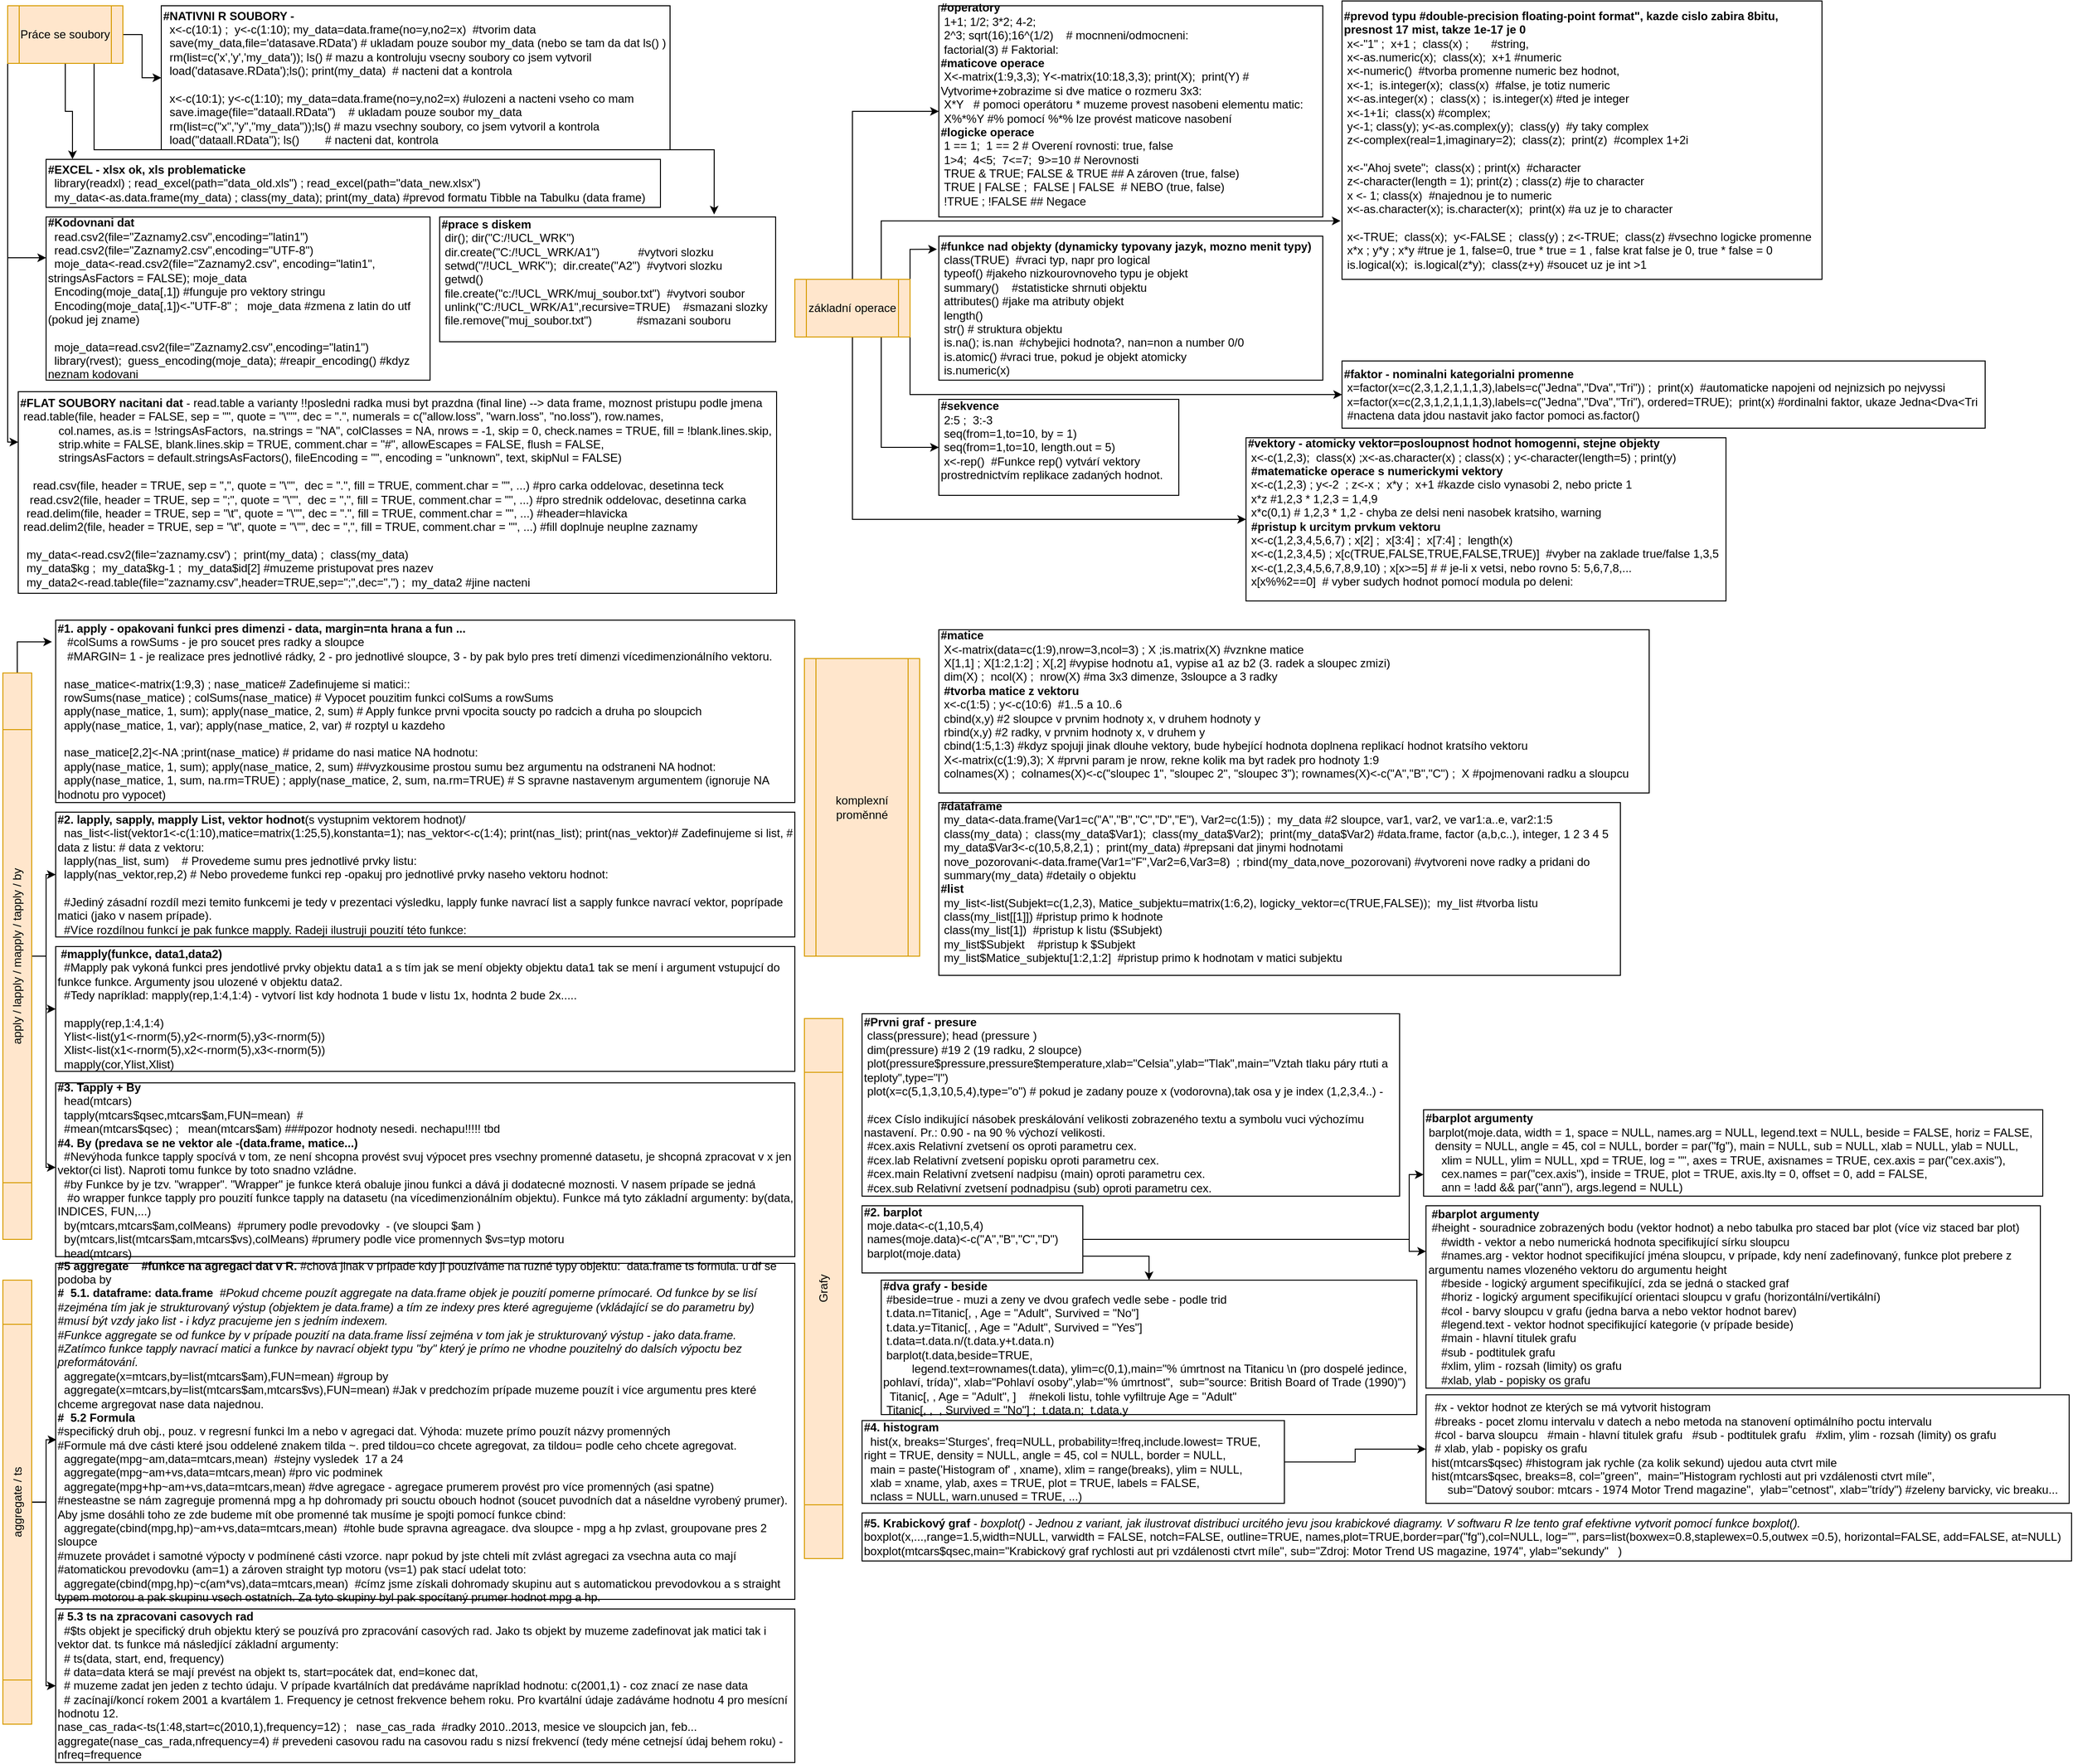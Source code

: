 <mxfile version="12.4.7" type="github">
  <diagram id="MKw7X9UcAvg8FJCNinnX" name="Page-1">
    <mxGraphModel dx="1851" dy="566" grid="1" gridSize="10" guides="1" tooltips="1" connect="1" arrows="1" fold="1" page="1" pageScale="1" pageWidth="827" pageHeight="1169" math="0" shadow="0">
      <root>
        <mxCell id="0"/>
        <mxCell id="1" parent="0"/>
        <mxCell id="dGhhYwrYM2k6FMBEav-u-1" value="&lt;div&gt;&lt;b&gt;#prace s diskem&lt;/b&gt;&lt;/div&gt;&lt;div&gt;&amp;nbsp;dir(); dir(&quot;C:/!UCL_WRK&quot;)&lt;/div&gt;&lt;div&gt;&amp;nbsp;dir.create(&quot;C:/!UCL_WRK/A1&quot;)&amp;nbsp; &amp;nbsp; &amp;nbsp; &amp;nbsp; &amp;nbsp; &amp;nbsp; #vytvori slozku&lt;/div&gt;&lt;div&gt;&amp;nbsp;setwd(&quot;/!UCL_WRK&quot;);&amp;nbsp; dir.create(&quot;A2&quot;)&amp;nbsp; #vytvori slozku&lt;/div&gt;&lt;div&gt;&amp;nbsp;getwd()&lt;/div&gt;&lt;div&gt;&amp;nbsp;file.create(&quot;c:/!UCL_WRK/muj_soubor.txt&quot;)&amp;nbsp; #vytvori soubor&lt;/div&gt;&lt;div&gt;&amp;nbsp;unlink(&quot;C:/!UCL_WRK/A1&quot;,recursive=TRUE)&amp;nbsp; &amp;nbsp; #smazani slozky&lt;/div&gt;&lt;div&gt;&amp;nbsp;file.remove(&quot;muj_soubor.txt&quot;)&amp;nbsp; &amp;nbsp; &amp;nbsp; &amp;nbsp; &amp;nbsp; &amp;nbsp; &amp;nbsp; #smazani souboru&lt;/div&gt;&lt;div&gt;&lt;br&gt;&lt;/div&gt;" style="rounded=0;whiteSpace=wrap;html=1;align=left;" vertex="1" parent="1">
          <mxGeometry x="-370" y="230" width="350" height="130" as="geometry"/>
        </mxCell>
        <mxCell id="dGhhYwrYM2k6FMBEav-u-3" value="&lt;div&gt;&lt;div&gt;&lt;b&gt;#operatory&lt;/b&gt;&lt;/div&gt;&lt;div&gt;&amp;nbsp;1+1; 1/2; 3*2; 4-2;&amp;nbsp;&lt;/div&gt;&lt;div&gt;&amp;nbsp;2^3; sqrt(16);16^(1/2)&amp;nbsp; &amp;nbsp; # mocnneni/odmocneni:&lt;/div&gt;&lt;div&gt;&amp;nbsp;factorial(3) # Faktorial:&lt;/div&gt;&lt;div&gt;&lt;b&gt;#maticove operace&lt;/b&gt;&lt;br&gt;&lt;/div&gt;&lt;div&gt;&amp;nbsp;X&amp;lt;-matrix(1:9,3,3); Y&amp;lt;-matrix(10:18,3,3); print(X);&amp;nbsp; print(Y) # Vytvorime+zobrazime si dve matice o rozmeru 3x3:&lt;/div&gt;&lt;div&gt;&amp;nbsp;X*Y&amp;nbsp; &amp;nbsp;# pomoci operátoru * muzeme provest nasobeni elementu matic:&lt;/div&gt;&lt;div&gt;&amp;nbsp;X%*%Y #% pomocí %*% lze provést maticove nasobení&lt;/div&gt;&lt;div&gt;&lt;b&gt;#logicke operace&lt;/b&gt;&lt;br&gt;&lt;/div&gt;&lt;div&gt;&amp;nbsp;1 == 1;&amp;nbsp; 1 == 2 # Overení rovnosti: true, false&lt;/div&gt;&lt;div&gt;&amp;nbsp;1&amp;gt;4;&amp;nbsp; 4&amp;lt;5;&amp;nbsp; 7&amp;lt;=7;&amp;nbsp; 9&amp;gt;=10 # Nerovnosti&lt;/div&gt;&lt;div&gt;&amp;nbsp;TRUE &amp;amp; TRUE; FALSE &amp;amp; TRUE ## A zároven (true, false)&lt;/div&gt;&lt;div&gt;&amp;nbsp;TRUE | FALSE ;&amp;nbsp; FALSE | FALSE&amp;nbsp; # NEBO (true, false)&lt;/div&gt;&lt;div&gt;&amp;nbsp;!TRUE ; !FALSE ## Negace&lt;/div&gt;&lt;/div&gt;&lt;div&gt;&lt;br&gt;&lt;/div&gt;" style="rounded=0;whiteSpace=wrap;html=1;align=left;" vertex="1" parent="1">
          <mxGeometry x="150" y="10" width="400" height="220" as="geometry"/>
        </mxCell>
        <mxCell id="dGhhYwrYM2k6FMBEav-u-4" value="&lt;div&gt;&lt;b&gt;#funkce nad objekty (dynamicky typovany jazyk, mozno menit typy)&lt;/b&gt;&lt;/div&gt;&lt;div&gt;&amp;nbsp;class(TRUE)&amp;nbsp; #vraci typ, napr pro logical&amp;nbsp;&lt;/div&gt;&lt;div&gt;&amp;nbsp;typeof() #jakeho nizkourovnoveho typu je objekt&lt;/div&gt;&lt;div&gt;&amp;nbsp;summary()&amp;nbsp; &amp;nbsp; #statisticke shrnuti objektu&lt;/div&gt;&lt;div&gt;&amp;nbsp;attributes() #jake ma atributy objekt&lt;/div&gt;&lt;div&gt;&amp;nbsp;length()&lt;/div&gt;&lt;div&gt;&amp;nbsp;str() # struktura objektu&lt;/div&gt;&lt;div&gt;&amp;nbsp;is.na(); is.nan&amp;nbsp; #chybejici hodnota?, nan=non a number 0/0&lt;/div&gt;&lt;div&gt;&amp;nbsp;is.atomic() #vraci true, pokud je objekt atomicky&lt;/div&gt;&lt;div&gt;&amp;nbsp;is.numeric(x)&lt;/div&gt;" style="rounded=0;whiteSpace=wrap;html=1;align=left;" vertex="1" parent="1">
          <mxGeometry x="150" y="250" width="400" height="150" as="geometry"/>
        </mxCell>
        <mxCell id="dGhhYwrYM2k6FMBEav-u-5" value="&lt;div&gt;&lt;b&gt;#prevod typu #double-precision floating-point format&quot;, kazde cislo zabira 8bitu, presnost 17 mist, takze 1e-17 je 0&lt;/b&gt;&lt;/div&gt;&lt;div&gt;&amp;nbsp;x&amp;lt;-&quot;1&quot; ;&amp;nbsp; x+1 ;&amp;nbsp; class(x) ;&amp;nbsp; &amp;nbsp; &amp;nbsp; &amp;nbsp;#string,&lt;/div&gt;&lt;div&gt;&amp;nbsp;x&amp;lt;-as.numeric(x);&amp;nbsp; class(x);&amp;nbsp; x+1 #numeric&lt;/div&gt;&lt;div&gt;&amp;nbsp;x&amp;lt;-numeric()&amp;nbsp; #tvorba promenne numeric bez hodnot,&amp;nbsp;&lt;/div&gt;&lt;div&gt;&amp;nbsp;x&amp;lt;-1;&amp;nbsp; is.integer(x);&amp;nbsp; class(x)&amp;nbsp; #false, je totiz numeric&lt;/div&gt;&lt;div&gt;&amp;nbsp;x&amp;lt;-as.integer(x) ;&amp;nbsp; class(x) ;&amp;nbsp; is.integer(x) #ted je integer&lt;/div&gt;&lt;div&gt;&amp;nbsp;x&amp;lt;-1+1i;&amp;nbsp; class(x) #complex;&amp;nbsp;&lt;/div&gt;&lt;div&gt;&amp;nbsp;y&amp;lt;-1; class(y); y&amp;lt;-as.complex(y);&amp;nbsp; class(y)&amp;nbsp; #y taky complex&lt;/div&gt;&lt;div&gt;&amp;nbsp;z&amp;lt;-complex(real=1,imaginary=2);&amp;nbsp; class(z);&amp;nbsp; print(z)&amp;nbsp; #complex 1+2i&lt;/div&gt;&lt;div&gt;&amp;nbsp;&lt;/div&gt;&lt;div&gt;&amp;nbsp;x&amp;lt;-&quot;Ahoj svete&quot;;&amp;nbsp; class(x) ; print(x)&amp;nbsp; #character&lt;/div&gt;&lt;div&gt;&amp;nbsp;z&amp;lt;-character(length = 1); print(z) ; class(z) #je to character&lt;/div&gt;&lt;div&gt;&amp;nbsp;x &amp;lt;- 1; class(x)&amp;nbsp; #najednou je to numeric&lt;/div&gt;&lt;div&gt;&amp;nbsp;x&amp;lt;-as.character(x); is.character(x);&amp;nbsp; print(x) #a uz je to character&lt;/div&gt;&lt;div&gt;&amp;nbsp;&lt;/div&gt;&lt;div&gt;&amp;nbsp;x&amp;lt;-TRUE;&amp;nbsp; class(x);&amp;nbsp; y&amp;lt;-FALSE ;&amp;nbsp; class(y) ; z&amp;lt;-TRUE;&amp;nbsp; class(z) #vsechno logicke promenne&lt;/div&gt;&lt;div&gt;&amp;nbsp;x*x ; y*y ; x*y #true je 1, false=0, true * true = 1 , false krat false je 0, true * false = 0&lt;/div&gt;&lt;div&gt;&amp;nbsp;is.logical(x);&amp;nbsp; is.logical(z*y);&amp;nbsp; class(z+y) #soucet uz je int &amp;gt;1&lt;/div&gt;" style="rounded=0;whiteSpace=wrap;html=1;align=left;" vertex="1" parent="1">
          <mxGeometry x="570" y="5" width="500" height="290" as="geometry"/>
        </mxCell>
        <mxCell id="dGhhYwrYM2k6FMBEav-u-6" value="&lt;div&gt;&lt;b&gt;#vektory - atomicky vektor=posloupnost hodnot homogenni, stejne objekty&lt;/b&gt;&lt;/div&gt;&lt;div&gt;&amp;nbsp;x&amp;lt;-c(1,2,3);&amp;nbsp; class(x) ;x&amp;lt;-as.character(x) ; class(x) ; y&amp;lt;-character(length=5) ; print(y)&lt;/div&gt;&lt;div&gt;&amp;nbsp;&lt;b&gt;#&lt;/b&gt;&lt;span&gt;&lt;b&gt;matematicke operace s numerickymi vektory&lt;/b&gt;&lt;/span&gt;&lt;/div&gt;&lt;div&gt;&lt;b&gt;&amp;nbsp;&lt;/b&gt;x&amp;lt;-c(1,2,3) ; y&amp;lt;-2&amp;nbsp; ; z&amp;lt;-x ;&amp;nbsp; x*y ;&amp;nbsp; x+1 #kazde cislo vynasobi 2, nebo pricte 1&lt;/div&gt;&lt;div&gt;&amp;nbsp;x*z #1,2,3 * 1,2,3 = 1,4,9&amp;nbsp;&lt;/div&gt;&lt;div&gt;&amp;nbsp;x*c(0,1) # 1,2,3 * 1,2 - chyba ze delsi neni nasobek kratsiho, warning&lt;/div&gt;&lt;div&gt;&amp;nbsp;&lt;span&gt;&lt;b&gt;#pristup k urcitym prvkum vektoru&lt;/b&gt;&lt;/span&gt;&lt;/div&gt;&lt;div&gt;&lt;b&gt;&amp;nbsp;&lt;/b&gt;x&amp;lt;-c(1,2,3,4,5,6,7) ; x[2] ;&amp;nbsp; x[3:4] ;&amp;nbsp; x[7:4] ;&amp;nbsp; length(x)&lt;/div&gt;&lt;div&gt;&amp;nbsp;x&amp;lt;-c(1,2,3,4,5) ; x[c(TRUE,FALSE,TRUE,FALSE,TRUE)]&amp;nbsp; #vyber na zaklade true/false 1,3,5&amp;nbsp;&lt;/div&gt;&lt;div&gt;&amp;nbsp;x&amp;lt;-c(1,2,3,4,5,6,7,8,9,10) ; x[x&amp;gt;=5] # # je-li x vetsi, nebo rovno 5: 5,6,7,8,...&lt;/div&gt;&lt;div&gt;&amp;nbsp;x[x%%2==0]&amp;nbsp; # vyber sudych hodnot pomocí modula po deleni:&amp;nbsp;&lt;/div&gt;&lt;div&gt;&amp;nbsp;&lt;/div&gt;" style="rounded=0;whiteSpace=wrap;html=1;align=left;" vertex="1" parent="1">
          <mxGeometry x="470" y="460" width="500" height="170" as="geometry"/>
        </mxCell>
        <mxCell id="dGhhYwrYM2k6FMBEav-u-8" value="&lt;div&gt;&lt;b&gt;#sekvence&amp;nbsp;&lt;/b&gt;&lt;/div&gt;&lt;div&gt;&amp;nbsp;2:5 ;&amp;nbsp; 3:-3&lt;/div&gt;&lt;div&gt;&amp;nbsp;seq(from=1,to=10, by = 1)&lt;/div&gt;&lt;div&gt;&amp;nbsp;seq(from=1,to=10, length.out = 5)&lt;/div&gt;&lt;div&gt;&amp;nbsp;x&amp;lt;-rep()&amp;nbsp; #Funkce rep() vytvárí vektory prostrednictvím replikace zadaných hodnot.&lt;/div&gt;&lt;div&gt;&lt;br&gt;&lt;/div&gt;" style="rounded=0;whiteSpace=wrap;html=1;align=left;" vertex="1" parent="1">
          <mxGeometry x="150" y="420" width="250" height="100" as="geometry"/>
        </mxCell>
        <mxCell id="dGhhYwrYM2k6FMBEav-u-11" value="&lt;div&gt;&lt;b&gt;#matice&amp;nbsp;&lt;/b&gt;&lt;/div&gt;&lt;div&gt;&amp;nbsp;X&amp;lt;-matrix(data=c(1:9),nrow=3,ncol=3) ; X ;is.matrix(X) #vznkne matice&amp;nbsp;&lt;/div&gt;&lt;div&gt;&amp;nbsp;X[1,1] ; X[1:2,1:2] ; X[,2] #vypise hodnotu a1, vypise a1 az b2 (3. radek a sloupec zmizi)&lt;/div&gt;&lt;div&gt;&amp;nbsp;dim(X) ;&amp;nbsp; ncol(X) ;&amp;nbsp; nrow(X) #ma 3x3 dimenze, 3sloupce a 3 radky&lt;/div&gt;&lt;div&gt;&lt;b&gt;&amp;nbsp;#tvorba matice z vektoru&lt;/b&gt;&lt;br&gt;&lt;/div&gt;&lt;div&gt;&amp;nbsp;x&amp;lt;-c(1:5) ; y&amp;lt;-c(10:6)&amp;nbsp; #1..5 a 10..6&lt;/div&gt;&lt;div&gt;&amp;nbsp;cbind(x,y) #2 sloupce v prvnim hodnoty x, v druhem hodnoty y&lt;/div&gt;&lt;div&gt;&amp;nbsp;rbind(x,y) #2 radky, v prvnim hodnoty x, v druhem y&lt;/div&gt;&lt;div&gt;&amp;nbsp;cbind(1:5,1:3) #kdyz spojuji jinak dlouhe vektory, bude hybející hodnota doplnena replikací hodnot kratsího vektoru&lt;/div&gt;&lt;div&gt;&lt;span&gt;&amp;nbsp;X&amp;lt;-matrix(c(1:9),3); X #prvni param je nrow, rekne kolik ma byt radek pro hodnoty 1:9&lt;/span&gt;&lt;br&gt;&lt;/div&gt;&lt;div&gt;&amp;nbsp;colnames(X) ;&amp;nbsp; colnames(X)&amp;lt;-c(&quot;sloupec 1&quot;, &quot;sloupec 2&quot;, &quot;sloupec 3&quot;); rownames(X)&amp;lt;-c(&quot;A&quot;,&quot;B&quot;,&quot;C&quot;) ;&amp;nbsp; X #pojmenovani radku a sloupcu&lt;/div&gt;&lt;div&gt;&lt;br&gt;&lt;/div&gt;" style="rounded=0;whiteSpace=wrap;html=1;align=left;" vertex="1" parent="1">
          <mxGeometry x="150" y="660" width="740" height="170" as="geometry"/>
        </mxCell>
        <mxCell id="dGhhYwrYM2k6FMBEav-u-12" value="&lt;div&gt;&lt;b&gt;#dataframe&lt;/b&gt;&lt;/div&gt;&lt;div&gt;&amp;nbsp;my_data&amp;lt;-data.frame(Var1=c(&quot;A&quot;,&quot;B&quot;,&quot;C&quot;,&quot;D&quot;,&quot;E&quot;), Var2=c(1:5)) ;&amp;nbsp; my_data #2 sloupce, var1, var2, ve var1:a..e, var2:1:5&lt;/div&gt;&lt;div&gt;&amp;nbsp;class(my_data) ;&amp;nbsp; class(my_data$Var1);&amp;nbsp; class(my_data$Var2);&amp;nbsp; print(my_data$Var2) #data.frame, factor (a,b,c..), integer, 1 2 3 4 5&lt;/div&gt;&lt;div&gt;&amp;nbsp;my_data$Var3&amp;lt;-c(10,5,8,2,1) ;&amp;nbsp; print(my_data) #prepsani dat jinymi hodnotami&lt;/div&gt;&lt;div&gt;&amp;nbsp;nove_pozorovani&amp;lt;-data.frame(Var1=&quot;F&quot;,Var2=6,Var3=8)&amp;nbsp; ; rbind(my_data,nove_pozorovani) #vytvoreni nove radky a pridani do&amp;nbsp;&lt;/div&gt;&lt;div&gt;&amp;nbsp;summary(my_data) #detaily o objektu&lt;/div&gt;&lt;div&gt;&lt;div&gt;&lt;b&gt;#list&lt;/b&gt;&lt;/div&gt;&lt;div&gt;&amp;nbsp;my_list&amp;lt;-list(Subjekt=c(1,2,3), Matice_subjektu=matrix(1:6,2), logicky_vektor=c(TRUE,FALSE));&amp;nbsp; my_list #tvorba listu&lt;/div&gt;&lt;div&gt;&amp;nbsp;class(my_list[[1]]) #pristup primo k hodnote&lt;/div&gt;&lt;div&gt;&amp;nbsp;class(my_list[1])&amp;nbsp; #pristup k listu ($Subjekt)&lt;/div&gt;&lt;div&gt;&amp;nbsp;my_list$Subjekt&amp;nbsp; &amp;nbsp; #pristup k $Subjekt&lt;/div&gt;&lt;div&gt;&amp;nbsp;my_list$Matice_subjektu[1:2,1:2]&amp;nbsp; #pristup primo k hodnotam v matici subjektu&lt;/div&gt;&lt;/div&gt;&lt;div&gt;&lt;br&gt;&lt;/div&gt;" style="rounded=0;whiteSpace=wrap;html=1;align=left;" vertex="1" parent="1">
          <mxGeometry x="150" y="840" width="710" height="180" as="geometry"/>
        </mxCell>
        <mxCell id="dGhhYwrYM2k6FMBEav-u-13" value="&lt;div&gt;&lt;b&gt;#faktor - nominalni kategorialni promenne&lt;/b&gt;&lt;/div&gt;&lt;div&gt;&amp;nbsp;x=factor(x=c(2,3,1,2,1,1,1,3),labels=c(&quot;Jedna&quot;,&quot;Dva&quot;,&quot;Tri&quot;)) ;&amp;nbsp; print(x)&amp;nbsp; #automaticke napojeni od nejnizsich po nejvyssi&lt;/div&gt;&lt;div&gt;&amp;nbsp;x=factor(x=c(2,3,1,2,1,1,1,3),labels=c(&quot;Jedna&quot;,&quot;Dva&quot;,&quot;Tri&quot;), ordered=TRUE);&amp;nbsp; print(x) #ordinalni faktor, ukaze Jedna&amp;lt;Dva&amp;lt;Tri&lt;/div&gt;&lt;div&gt;&amp;nbsp;#nactena data jdou nastavit jako factor pomoci as.factor()&lt;/div&gt;" style="rounded=0;whiteSpace=wrap;html=1;align=left;" vertex="1" parent="1">
          <mxGeometry x="570" y="380" width="670" height="70" as="geometry"/>
        </mxCell>
        <mxCell id="dGhhYwrYM2k6FMBEav-u-14" value="&lt;div&gt;&lt;b&gt;#FLAT SOUBORY nacitani dat &lt;/b&gt;- read.table a varianty !!posledni radka musi byt prazdna (final line) --&amp;gt; data frame, moznost pristupu podle jmena&lt;/div&gt;&lt;div&gt;&amp;nbsp;read.table(file, header = FALSE, sep = &quot;&quot;, quote = &quot;\&quot;&#39;&quot;, dec = &quot;.&quot;, numerals = c(&quot;allow.loss&quot;, &quot;warn.loss&quot;, &quot;no.loss&quot;), row.names,&amp;nbsp;&lt;/div&gt;&lt;div&gt;&amp;nbsp; &amp;nbsp; &amp;nbsp; &amp;nbsp; &amp;nbsp; &amp;nbsp; col.names, as.is = !stringsAsFactors,&amp;nbsp; na.strings = &quot;NA&quot;, colClasses = NA, nrows = -1, skip = 0, check.names = TRUE, fill = !blank.lines.skip,&lt;/div&gt;&lt;div&gt;&amp;nbsp; &amp;nbsp; &amp;nbsp; &amp;nbsp; &amp;nbsp; &amp;nbsp; strip.white = FALSE, blank.lines.skip = TRUE, comment.char = &quot;#&quot;, allowEscapes = FALSE, flush = FALSE,&amp;nbsp;&lt;/div&gt;&lt;div&gt;&amp;nbsp; &amp;nbsp; &amp;nbsp; &amp;nbsp; &amp;nbsp; &amp;nbsp; stringsAsFactors = default.stringsAsFactors(), fileEncoding = &quot;&quot;, encoding = &quot;unknown&quot;, text, skipNul = FALSE)&lt;/div&gt;&lt;div&gt;&amp;nbsp;&amp;nbsp;&lt;/div&gt;&lt;div&gt;&amp;nbsp; &amp;nbsp; read.csv(file, header = TRUE, sep = &quot;,&quot;, quote = &quot;\&quot;&quot;,&amp;nbsp; dec = &quot;.&quot;, fill = TRUE, comment.char = &quot;&quot;, ...) #pro carka oddelovac, desetinna teck&lt;/div&gt;&lt;div&gt;&amp;nbsp; &amp;nbsp;read.csv2(file, header = TRUE, sep = &quot;;&quot;, quote = &quot;\&quot;&quot;,&amp;nbsp; dec = &quot;,&quot;, fill = TRUE, comment.char = &quot;&quot;, ...) #pro strednik oddelovac, desetinna carka&lt;/div&gt;&lt;div&gt;&amp;nbsp; read.delim(file, header = TRUE, sep = &quot;\t&quot;, quote = &quot;\&quot;&quot;, dec = &quot;.&quot;, fill = TRUE, comment.char = &quot;&quot;, ...) #header=hlavicka&lt;/div&gt;&lt;div&gt;&amp;nbsp;read.delim2(file, header = TRUE, sep = &quot;\t&quot;, quote = &quot;\&quot;&quot;, dec = &quot;,&quot;, fill = TRUE, comment.char = &quot;&quot;, ...) #fill doplnuje neuplne zaznamy&lt;/div&gt;&lt;div&gt;&amp;nbsp;&lt;/div&gt;&lt;div&gt;&amp;nbsp; my_data&amp;lt;-read.csv2(file=&#39;zaznamy.csv&#39;) ;&amp;nbsp; print(my_data) ;&amp;nbsp; class(my_data)&lt;/div&gt;&lt;div&gt;&amp;nbsp; my_data$kg ;&amp;nbsp; my_data$kg-1 ;&amp;nbsp; my_data$id[2] #muzeme pristupovat pres nazev&lt;/div&gt;&lt;div&gt;&amp;nbsp; my_data2&amp;lt;-read.table(file=&quot;zaznamy.csv&quot;,header=TRUE,sep=&quot;;&quot;,dec=&quot;,&quot;) ;&amp;nbsp; my_data2 #jine nacteni&lt;/div&gt;" style="rounded=0;whiteSpace=wrap;html=1;align=left;" vertex="1" parent="1">
          <mxGeometry x="-809" y="412" width="790" height="210" as="geometry"/>
        </mxCell>
        <mxCell id="dGhhYwrYM2k6FMBEav-u-15" value="&lt;div&gt;&lt;b&gt;#NATIVNI R SOUBORY -&amp;nbsp; &amp;nbsp;&lt;/b&gt;&lt;/div&gt;&lt;div&gt;&amp;nbsp; x&amp;lt;-c(10:1) ;&amp;nbsp; y&amp;lt;-c(1:10); my_data=data.frame(no=y,no2=x)&amp;nbsp; #tvorim data&lt;/div&gt;&lt;div&gt;&amp;nbsp; save(my_data,file=&#39;datasave.RData&#39;) # ukladam pouze soubor my_data (nebo se tam da dat ls() )&lt;/div&gt;&lt;div&gt;&amp;nbsp; rm(list=c(&#39;x&#39;,&#39;y&#39;,&#39;my_data&#39;)); ls() # mazu a kontroluju vsecny soubory co jsem vytvoril&lt;/div&gt;&lt;div&gt;&amp;nbsp; load(&#39;datasave.RData&#39;);ls(); print(my_data)&amp;nbsp; # nacteni dat a kontrola&lt;/div&gt;&lt;div&gt;&amp;nbsp;&amp;nbsp;&lt;/div&gt;&lt;div&gt;&amp;nbsp; x&amp;lt;-c(10:1); y&amp;lt;-c(1:10); my_data=data.frame(no=y,no2=x) #ulozeni a nacteni vseho co mam&lt;/div&gt;&lt;div&gt;&amp;nbsp; save.image(file=&quot;dataall.RData&quot;)&amp;nbsp; &amp;nbsp; # ukladam pouze soubor my_data&lt;/div&gt;&lt;div&gt;&amp;nbsp; rm(list=c(&quot;x&quot;,&quot;y&quot;,&quot;my_data&quot;));ls() # mazu vsechny soubory, co jsem vytvoril a kontrola&lt;/div&gt;&lt;div&gt;&amp;nbsp; load(&quot;dataall.RData&quot;); ls()&amp;nbsp; &amp;nbsp; &amp;nbsp; &amp;nbsp; # nacteni dat, kontrola&lt;/div&gt;" style="rounded=0;whiteSpace=wrap;html=1;align=left;" vertex="1" parent="1">
          <mxGeometry x="-660" y="10" width="530" height="150" as="geometry"/>
        </mxCell>
        <mxCell id="dGhhYwrYM2k6FMBEav-u-16" value="&lt;div&gt;&lt;b&gt;#EXCEL - xlsx ok, xls problematicke&lt;/b&gt;&lt;/div&gt;&lt;div&gt;&amp;nbsp; library(readxl) ; read_excel(path=&quot;data_old.xls&quot;) ; read_excel(path=&quot;data_new.xlsx&quot;)&lt;/div&gt;&lt;div&gt;&amp;nbsp; my_data&amp;lt;-as.data.frame(my_data) ; class(my_data); print(my_data) #prevod formatu Tibble na Tabulku (data frame)&lt;/div&gt;" style="rounded=0;whiteSpace=wrap;html=1;align=left;" vertex="1" parent="1">
          <mxGeometry x="-780" y="170.0" width="640" height="50" as="geometry"/>
        </mxCell>
        <mxCell id="dGhhYwrYM2k6FMBEav-u-17" value="&lt;div&gt;&amp;nbsp;&amp;nbsp;&lt;/div&gt;&lt;div&gt;&lt;b&gt;#Kodovnani dat&lt;/b&gt;&lt;/div&gt;&lt;div&gt;&amp;nbsp; read.csv2(file=&quot;Zaznamy2.csv&quot;,encoding=&quot;latin1&quot;)&lt;/div&gt;&lt;div&gt;&amp;nbsp; read.csv2(file=&quot;Zaznamy2.csv&quot;,encoding=&quot;UTF-8&quot;)&lt;/div&gt;&lt;div&gt;&amp;nbsp; moje_data&amp;lt;-read.csv2(file=&quot;Zaznamy2.csv&quot;, encoding=&quot;latin1&quot;, stringsAsFactors = FALSE); moje_data&lt;/div&gt;&lt;div&gt;&amp;nbsp; Encoding(moje_data[,1]) #funguje pro vektory stringu&lt;/div&gt;&lt;div&gt;&amp;nbsp; Encoding(moje_data[,1])&amp;lt;-&quot;UTF-8&quot; ;&amp;nbsp; &amp;nbsp;moje_data #zmena z latin do utf (pokud jej zname)&lt;/div&gt;&lt;div&gt;&amp;nbsp;&amp;nbsp;&lt;/div&gt;&lt;div&gt;&amp;nbsp; moje_data=read.csv2(file=&quot;Zaznamy2.csv&quot;,encoding=&quot;latin1&quot;)&amp;nbsp;&lt;/div&gt;&lt;div&gt;&amp;nbsp; library(rvest);&amp;nbsp; guess_encoding(moje_data); #reapir_encoding() #kdyz neznam kodovani&lt;span&gt;&amp;nbsp;&lt;/span&gt;&lt;/div&gt;&lt;div&gt;&amp;nbsp;&amp;nbsp;&lt;/div&gt;" style="rounded=0;whiteSpace=wrap;html=1;align=left;" vertex="1" parent="1">
          <mxGeometry x="-780" y="230" width="400" height="170" as="geometry"/>
        </mxCell>
        <mxCell id="dGhhYwrYM2k6FMBEav-u-19" style="edgeStyle=orthogonalEdgeStyle;rounded=0;orthogonalLoop=1;jettySize=auto;html=1;" edge="1" parent="1" source="dGhhYwrYM2k6FMBEav-u-18" target="dGhhYwrYM2k6FMBEav-u-15">
          <mxGeometry relative="1" as="geometry"/>
        </mxCell>
        <mxCell id="dGhhYwrYM2k6FMBEav-u-20" style="edgeStyle=orthogonalEdgeStyle;rounded=0;orthogonalLoop=1;jettySize=auto;html=1;entryX=0.043;entryY=-0.004;entryDx=0;entryDy=0;entryPerimeter=0;" edge="1" parent="1" source="dGhhYwrYM2k6FMBEav-u-18" target="dGhhYwrYM2k6FMBEav-u-16">
          <mxGeometry relative="1" as="geometry"/>
        </mxCell>
        <mxCell id="dGhhYwrYM2k6FMBEav-u-21" style="edgeStyle=orthogonalEdgeStyle;rounded=0;orthogonalLoop=1;jettySize=auto;html=1;exitX=0;exitY=1;exitDx=0;exitDy=0;entryX=0;entryY=0.25;entryDx=0;entryDy=0;" edge="1" parent="1" source="dGhhYwrYM2k6FMBEav-u-18" target="dGhhYwrYM2k6FMBEav-u-17">
          <mxGeometry relative="1" as="geometry"/>
        </mxCell>
        <mxCell id="dGhhYwrYM2k6FMBEav-u-22" style="edgeStyle=orthogonalEdgeStyle;rounded=0;orthogonalLoop=1;jettySize=auto;html=1;exitX=0.75;exitY=1;exitDx=0;exitDy=0;entryX=0.817;entryY=-0.02;entryDx=0;entryDy=0;entryPerimeter=0;" edge="1" parent="1" source="dGhhYwrYM2k6FMBEav-u-18" target="dGhhYwrYM2k6FMBEav-u-1">
          <mxGeometry relative="1" as="geometry">
            <Array as="points">
              <mxPoint x="-730" y="160"/>
              <mxPoint x="-84" y="160"/>
            </Array>
          </mxGeometry>
        </mxCell>
        <mxCell id="dGhhYwrYM2k6FMBEav-u-46" style="edgeStyle=orthogonalEdgeStyle;rounded=0;orthogonalLoop=1;jettySize=auto;html=1;exitX=0;exitY=1;exitDx=0;exitDy=0;entryX=0;entryY=0.25;entryDx=0;entryDy=0;" edge="1" parent="1" source="dGhhYwrYM2k6FMBEav-u-18" target="dGhhYwrYM2k6FMBEav-u-14">
          <mxGeometry relative="1" as="geometry">
            <Array as="points">
              <mxPoint x="-820" y="465"/>
            </Array>
          </mxGeometry>
        </mxCell>
        <mxCell id="dGhhYwrYM2k6FMBEav-u-18" value="Práce se soubory" style="shape=process;whiteSpace=wrap;html=1;backgroundOutline=1;fillColor=#ffe6cc;strokeColor=#d79b00;" vertex="1" parent="1">
          <mxGeometry x="-820" y="10" width="120" height="60" as="geometry"/>
        </mxCell>
        <mxCell id="dGhhYwrYM2k6FMBEav-u-25" style="edgeStyle=orthogonalEdgeStyle;rounded=0;orthogonalLoop=1;jettySize=auto;html=1;exitX=0.5;exitY=0;exitDx=0;exitDy=0;entryX=0;entryY=0.5;entryDx=0;entryDy=0;" edge="1" parent="1" source="dGhhYwrYM2k6FMBEav-u-23" target="dGhhYwrYM2k6FMBEav-u-3">
          <mxGeometry relative="1" as="geometry"/>
        </mxCell>
        <mxCell id="dGhhYwrYM2k6FMBEav-u-26" style="edgeStyle=orthogonalEdgeStyle;rounded=0;orthogonalLoop=1;jettySize=auto;html=1;exitX=0.75;exitY=0;exitDx=0;exitDy=0;entryX=-0.003;entryY=0.79;entryDx=0;entryDy=0;entryPerimeter=0;" edge="1" parent="1" source="dGhhYwrYM2k6FMBEav-u-23" target="dGhhYwrYM2k6FMBEav-u-5">
          <mxGeometry relative="1" as="geometry"/>
        </mxCell>
        <mxCell id="dGhhYwrYM2k6FMBEav-u-27" style="edgeStyle=orthogonalEdgeStyle;rounded=0;orthogonalLoop=1;jettySize=auto;html=1;exitX=1;exitY=0;exitDx=0;exitDy=0;entryX=-0.005;entryY=0.091;entryDx=0;entryDy=0;entryPerimeter=0;" edge="1" parent="1" source="dGhhYwrYM2k6FMBEav-u-23" target="dGhhYwrYM2k6FMBEav-u-4">
          <mxGeometry relative="1" as="geometry"/>
        </mxCell>
        <mxCell id="dGhhYwrYM2k6FMBEav-u-28" style="edgeStyle=orthogonalEdgeStyle;rounded=0;orthogonalLoop=1;jettySize=auto;html=1;exitX=1;exitY=1;exitDx=0;exitDy=0;entryX=0;entryY=0.5;entryDx=0;entryDy=0;" edge="1" parent="1" source="dGhhYwrYM2k6FMBEav-u-23" target="dGhhYwrYM2k6FMBEav-u-13">
          <mxGeometry relative="1" as="geometry"/>
        </mxCell>
        <mxCell id="dGhhYwrYM2k6FMBEav-u-29" style="edgeStyle=orthogonalEdgeStyle;rounded=0;orthogonalLoop=1;jettySize=auto;html=1;exitX=0.75;exitY=1;exitDx=0;exitDy=0;entryX=0;entryY=0.5;entryDx=0;entryDy=0;" edge="1" parent="1" source="dGhhYwrYM2k6FMBEav-u-23" target="dGhhYwrYM2k6FMBEav-u-8">
          <mxGeometry relative="1" as="geometry"/>
        </mxCell>
        <mxCell id="dGhhYwrYM2k6FMBEav-u-30" style="edgeStyle=orthogonalEdgeStyle;rounded=0;orthogonalLoop=1;jettySize=auto;html=1;exitX=0.5;exitY=1;exitDx=0;exitDy=0;entryX=0;entryY=0.5;entryDx=0;entryDy=0;" edge="1" parent="1" source="dGhhYwrYM2k6FMBEav-u-23" target="dGhhYwrYM2k6FMBEav-u-6">
          <mxGeometry relative="1" as="geometry"/>
        </mxCell>
        <mxCell id="dGhhYwrYM2k6FMBEav-u-23" value="základní operace" style="shape=process;whiteSpace=wrap;html=1;backgroundOutline=1;fillColor=#ffe6cc;strokeColor=#d79b00;" vertex="1" parent="1">
          <mxGeometry y="295" width="120" height="60" as="geometry"/>
        </mxCell>
        <mxCell id="dGhhYwrYM2k6FMBEav-u-24" value="komplexní proměnné" style="shape=process;whiteSpace=wrap;html=1;backgroundOutline=1;fillColor=#ffe6cc;strokeColor=#d79b00;" vertex="1" parent="1">
          <mxGeometry x="10" y="690" width="120" height="310" as="geometry"/>
        </mxCell>
        <mxCell id="dGhhYwrYM2k6FMBEav-u-31" value="&lt;div&gt;&lt;b&gt;#Prvni graf - presure&lt;/b&gt;&lt;/div&gt;&lt;div&gt;&amp;nbsp;class(pressure); head (pressure )&lt;/div&gt;&lt;div&gt;&amp;nbsp;dim(pressure) #19 2 (19 radku, 2 sloupce)&lt;/div&gt;&lt;div&gt;&amp;nbsp;plot(pressure$pressure,pressure$temperature,xlab=&quot;Celsia&quot;,ylab=&quot;Tlak&quot;,main=&quot;Vztah tlaku páry rtuti a teploty&quot;,type=&quot;l&quot;)&lt;/div&gt;&lt;div&gt;&amp;nbsp;plot(x=c(5,1,3,10,5,4),type=&quot;o&quot;) # pokud je zadany pouze x (vodorovna),tak osa y je index (1,2,3,4..) -&amp;nbsp;&lt;/div&gt;&lt;div&gt;&amp;nbsp;&lt;/div&gt;&lt;div&gt;&amp;nbsp;#cex&lt;span style=&quot;white-space: pre&quot;&gt;	&lt;/span&gt;Císlo indikující násobek preskálování velikosti zobrazeného textu a symbolu vuci výchozímu nastavení. Pr.: 0.90 - na 90 % výchozí velikosti.&lt;/div&gt;&lt;div&gt;&amp;nbsp;#cex.axis&lt;span style=&quot;white-space: pre&quot;&gt;	&lt;/span&gt;Relativní zvetsení os oproti parametru cex.&lt;/div&gt;&lt;div&gt;&amp;nbsp;#cex.lab&lt;span style=&quot;white-space: pre&quot;&gt;	&lt;/span&gt;Relativní zvetsení popisku oproti parametru cex.&lt;/div&gt;&lt;div&gt;&amp;nbsp;#cex.main&lt;span style=&quot;white-space: pre&quot;&gt;	&lt;/span&gt;Relativní zvetsení nadpisu (main) oproti parametru cex.&lt;/div&gt;&lt;div&gt;&amp;nbsp;#cex.sub&lt;span style=&quot;white-space: pre&quot;&gt;	&lt;/span&gt;Relativní zvetsení podnadpisu (sub) oproti parametru cex.&lt;/div&gt;" style="rounded=0;whiteSpace=wrap;html=1;align=left;" vertex="1" parent="1">
          <mxGeometry x="70" y="1060" width="560" height="190" as="geometry"/>
        </mxCell>
        <mxCell id="dGhhYwrYM2k6FMBEav-u-32" value="Grafy" style="shape=process;whiteSpace=wrap;html=1;backgroundOutline=1;fillColor=#ffe6cc;strokeColor=#d79b00;rotation=-90;" vertex="1" parent="1">
          <mxGeometry x="-251.25" y="1326.25" width="562.5" height="40" as="geometry"/>
        </mxCell>
        <mxCell id="dGhhYwrYM2k6FMBEav-u-39" style="edgeStyle=orthogonalEdgeStyle;rounded=0;orthogonalLoop=1;jettySize=auto;html=1;entryX=0;entryY=0.75;entryDx=0;entryDy=0;" edge="1" parent="1" source="dGhhYwrYM2k6FMBEav-u-33" target="dGhhYwrYM2k6FMBEav-u-34">
          <mxGeometry relative="1" as="geometry">
            <Array as="points">
              <mxPoint x="640" y="1295"/>
              <mxPoint x="640" y="1228"/>
            </Array>
          </mxGeometry>
        </mxCell>
        <mxCell id="dGhhYwrYM2k6FMBEav-u-40" style="edgeStyle=orthogonalEdgeStyle;rounded=0;orthogonalLoop=1;jettySize=auto;html=1;exitX=1;exitY=0.5;exitDx=0;exitDy=0;entryX=0;entryY=0.25;entryDx=0;entryDy=0;" edge="1" parent="1" source="dGhhYwrYM2k6FMBEav-u-33" target="dGhhYwrYM2k6FMBEav-u-35">
          <mxGeometry relative="1" as="geometry">
            <mxPoint x="550" y="1295" as="targetPoint"/>
            <Array as="points">
              <mxPoint x="640" y="1295"/>
              <mxPoint x="640" y="1308"/>
            </Array>
          </mxGeometry>
        </mxCell>
        <mxCell id="dGhhYwrYM2k6FMBEav-u-41" style="edgeStyle=orthogonalEdgeStyle;rounded=0;orthogonalLoop=1;jettySize=auto;html=1;exitX=1;exitY=0.75;exitDx=0;exitDy=0;entryX=0.5;entryY=0;entryDx=0;entryDy=0;" edge="1" parent="1" source="dGhhYwrYM2k6FMBEav-u-33" target="dGhhYwrYM2k6FMBEav-u-36">
          <mxGeometry relative="1" as="geometry"/>
        </mxCell>
        <mxCell id="dGhhYwrYM2k6FMBEav-u-33" value="&lt;div&gt;&lt;b&gt;#2. barplot&lt;/b&gt;&lt;/div&gt;&lt;div&gt;&amp;nbsp;moje.data&amp;lt;-c(1,10,5,4)&lt;/div&gt;&lt;div&gt;&amp;nbsp;names(moje.data)&amp;lt;-c(&quot;A&quot;,&quot;B&quot;,&quot;C&quot;,&quot;D&quot;)&lt;/div&gt;&lt;div&gt;&amp;nbsp;barplot(moje.data)&lt;/div&gt;&lt;div&gt;&lt;br&gt;&lt;/div&gt;" style="rounded=0;whiteSpace=wrap;html=1;align=left;" vertex="1" parent="1">
          <mxGeometry x="70" y="1260" width="230" height="70" as="geometry"/>
        </mxCell>
        <mxCell id="dGhhYwrYM2k6FMBEav-u-34" value="&lt;div&gt;&lt;b&gt;#barplot argumenty&lt;/b&gt;&lt;/div&gt;&lt;div&gt;&amp;nbsp;barplot(moje.data, width = 1, space = NULL,&amp;nbsp;&lt;span&gt;names.arg = NULL, legend.text = NULL, beside = FALSE,&lt;/span&gt;&lt;span&gt;&amp;nbsp;horiz = FALSE,&amp;nbsp; &amp;nbsp; &amp;nbsp; &amp;nbsp;density = NULL, angle = 45,&amp;nbsp;&lt;/span&gt;&lt;span&gt;col = NULL, border = par(&quot;fg&quot;),&amp;nbsp;&lt;/span&gt;&lt;span&gt;main = NULL, sub = NULL, xlab = NULL, ylab = NULL,&lt;/span&gt;&lt;/div&gt;&lt;div&gt;&amp;nbsp; &amp;nbsp; &amp;nbsp;xlim = NULL, ylim = NULL, xpd = TRUE, log = &quot;&quot;,&lt;span&gt;&amp;nbsp;axes = TRUE, axisnames = TRUE,&amp;nbsp;&lt;/span&gt;&lt;span&gt;cex.axis = par(&quot;cex.axis&quot;),&amp;nbsp; &amp;nbsp; &amp;nbsp; &amp;nbsp; &amp;nbsp; &amp;nbsp; &amp;nbsp; &amp;nbsp; &amp;nbsp;cex.names = par(&quot;cex.axis&quot;),&amp;nbsp;&lt;/span&gt;&lt;span&gt;inside = TRUE, plot = TRUE, axis.lty = 0, offset = 0,&amp;nbsp;&lt;/span&gt;&lt;span&gt;add = FALSE,&amp;nbsp;&lt;/span&gt;&lt;/div&gt;&lt;div&gt;&lt;span&gt;&amp;nbsp; &amp;nbsp; &amp;nbsp;ann = !add &amp;amp;&amp;amp; par(&quot;ann&quot;), args.legend = NULL)&lt;/span&gt;&lt;/div&gt;" style="rounded=0;whiteSpace=wrap;html=1;align=left;" vertex="1" parent="1">
          <mxGeometry x="655" y="1160" width="645" height="90" as="geometry"/>
        </mxCell>
        <mxCell id="dGhhYwrYM2k6FMBEav-u-35" value="&lt;div&gt;&amp;nbsp;&lt;b&gt;#barplot argumenty&lt;/b&gt;&lt;/div&gt;&lt;div&gt;&amp;nbsp;#height - souradnice zobrazených bodu (vektor hodnot) a nebo tabulka pro staced bar plot (více viz staced bar plot)&lt;/div&gt;&lt;div&gt;&amp;nbsp; &amp;nbsp; #width - vektor a nebo numerická hodnota specifikující sírku sloupcu&lt;/div&gt;&lt;div&gt;&amp;nbsp; &amp;nbsp; #names.arg - vektor hodnot specifikující jména sloupcu, v prípade, kdy není zadefinovaný, funkce plot prebere z argumentu names vlozeného vektoru do argumentu height&lt;/div&gt;&lt;div&gt;&amp;nbsp; &amp;nbsp; #beside - logický argument specifikující, zda se jedná o stacked graf&lt;/div&gt;&lt;div&gt;&amp;nbsp; &amp;nbsp; #horiz - logický argument specifikující orientaci sloupcu v grafu (horizontální/vertikální)&lt;/div&gt;&lt;div&gt;&amp;nbsp; &amp;nbsp; #col - barvy sloupcu v grafu (jedna barva a nebo vektor hodnot barev)&lt;/div&gt;&lt;div&gt;&amp;nbsp; &amp;nbsp; #legend.text - vektor hodnot specifikující kategorie (v prípade beside)&lt;/div&gt;&lt;div&gt;&amp;nbsp; &amp;nbsp; #main - hlavní titulek grafu&lt;/div&gt;&lt;div&gt;&amp;nbsp; &amp;nbsp; #sub - podtitulek grafu&lt;/div&gt;&lt;div&gt;&amp;nbsp; &amp;nbsp; #xlim, ylim - rozsah (limity) os grafu&lt;/div&gt;&lt;div&gt;&amp;nbsp; &amp;nbsp; #xlab, ylab - popisky os grafu&lt;/div&gt;" style="rounded=0;whiteSpace=wrap;html=1;align=left;" vertex="1" parent="1">
          <mxGeometry x="657.5" y="1260" width="640" height="190" as="geometry"/>
        </mxCell>
        <mxCell id="dGhhYwrYM2k6FMBEav-u-36" value="&lt;b&gt;#dva grafy - beside&lt;br&gt;&lt;/b&gt;&lt;div&gt;&amp;nbsp;#beside=true - muzi a zeny ve dvou grafech vedle sebe - podle trid&lt;/div&gt;&lt;div&gt;&amp;nbsp;t.data.n=Titanic[, , Age = &quot;Adult&quot;, Survived = &quot;No&quot;]&lt;/div&gt;&lt;div&gt;&amp;nbsp;t.data.y=Titanic[, , Age = &quot;Adult&quot;, Survived = &quot;Yes&quot;]&lt;/div&gt;&lt;div&gt;&amp;nbsp;t.data=t.data.n/(t.data.y+t.data.n)&lt;/div&gt;&lt;div&gt;&amp;nbsp;barplot(t.data,beside=TRUE,&lt;/div&gt;&lt;div&gt;&amp;nbsp; &amp;nbsp; &amp;nbsp; &amp;nbsp; &amp;nbsp;legend.text=rownames(t.data),&amp;nbsp;&lt;span&gt;ylim=c(0,1),main=&quot;% úmrtnost na Titanicu \n (pro dospelé jedince, pohlaví, trída)&quot;,&amp;nbsp;&lt;/span&gt;&lt;span&gt;xlab=&quot;Pohlaví osoby&quot;,ylab=&quot;% úmrtnost&quot;,&amp;nbsp;&lt;/span&gt;&lt;span&gt;&amp;nbsp;sub=&quot;source: British Board of Trade (1990)&quot;)&lt;/span&gt;&lt;/div&gt;&lt;div&gt;&amp;nbsp;&lt;span&gt;&amp;nbsp;Titanic[, , Age = &quot;Adult&quot;, ]&amp;nbsp; &amp;nbsp; #nekoli listu, tohle vyfiltruje Age = &quot;Adult&quot;&amp;nbsp;&lt;/span&gt;&lt;/div&gt;&lt;div&gt;&amp;nbsp;Titanic[, ,&amp;nbsp; , Survived = &quot;No&quot;] ;&amp;nbsp; t.data.n;&amp;nbsp; t.data.y&lt;span&gt;&amp;nbsp;&lt;/span&gt;&lt;/div&gt;" style="rounded=0;whiteSpace=wrap;html=1;align=left;" vertex="1" parent="1">
          <mxGeometry x="90" y="1337.5" width="558" height="140" as="geometry"/>
        </mxCell>
        <mxCell id="dGhhYwrYM2k6FMBEav-u-62" style="edgeStyle=orthogonalEdgeStyle;rounded=0;orthogonalLoop=1;jettySize=auto;html=1;exitX=1;exitY=0.5;exitDx=0;exitDy=0;" edge="1" parent="1" source="dGhhYwrYM2k6FMBEav-u-37" target="dGhhYwrYM2k6FMBEav-u-38">
          <mxGeometry relative="1" as="geometry"/>
        </mxCell>
        <mxCell id="dGhhYwrYM2k6FMBEav-u-37" value="&lt;div&gt;&lt;b&gt;#4. histogram&lt;/b&gt;&lt;/div&gt;&lt;div&gt;&amp;nbsp; hist(x, breaks=&#39;Sturges&#39;,&amp;nbsp;&lt;span&gt;freq=NULL, probability=!freq,&lt;/span&gt;&lt;span&gt;include.lowest= TRUE,&amp;nbsp; &amp;nbsp; right = TRUE,&amp;nbsp;&lt;/span&gt;&lt;span&gt;density = NULL, angle = 45, col = NULL, border = NULL,&lt;/span&gt;&lt;/div&gt;&lt;div&gt;&amp;nbsp; main = paste(&#39;Histogram of&#39; , xname),&amp;nbsp;&lt;span&gt;xlim = range(breaks), ylim = NULL,&lt;/span&gt;&lt;/div&gt;&lt;div&gt;&amp;nbsp; xlab = xname, ylab,&amp;nbsp;&lt;span&gt;axes = TRUE, plot = TRUE, labels = FALSE,&lt;/span&gt;&lt;/div&gt;&lt;div&gt;&amp;nbsp; nclass = NULL, warn.unused = TRUE, ...)&lt;/div&gt;" style="rounded=0;whiteSpace=wrap;html=1;align=left;" vertex="1" parent="1">
          <mxGeometry x="70" y="1483.75" width="440" height="86.25" as="geometry"/>
        </mxCell>
        <mxCell id="dGhhYwrYM2k6FMBEav-u-38" value="&lt;div&gt;&lt;br&gt;&lt;/div&gt;&lt;div&gt;&amp;nbsp; #x - vektor hodnot ze kterých se má vytvorit histogram&lt;/div&gt;&lt;div&gt;&amp;nbsp; #breaks - pocet zlomu intervalu v datech a nebo metoda na stanovení optimálního poctu intervalu&lt;/div&gt;&lt;div&gt;&amp;nbsp; #col - barva sloupcu&amp;nbsp; &amp;nbsp;#main - hlavní titulek grafu&amp;nbsp; &amp;nbsp;#sub - podtitulek grafu&amp;nbsp; &amp;nbsp;#xlim, ylim - rozsah (limity) os grafu&lt;/div&gt;&lt;div&gt;&amp;nbsp; # xlab, ylab - popisky os grafu&lt;/div&gt;&lt;div&gt;&amp;nbsp;&lt;span&gt;hist(mtcars$qsec) #histogram jak rychle (za kolik sekund) ujedou auta ctvrt mile&lt;/span&gt;&lt;/div&gt;&lt;div&gt;&amp;nbsp;&lt;span&gt;hist(mtcars$qsec, breaks=8, col=&quot;green&quot;,&amp;nbsp; main=&quot;Histogram rychlosti aut pri vzdálenosti ctvrt míle&quot;,&lt;/span&gt;&lt;/div&gt;&lt;div&gt;&amp;nbsp; &amp;nbsp; &amp;nbsp; sub=&quot;Datový soubor: mtcars - 1974 Motor Trend magazine&quot;,&amp;nbsp; ylab=&quot;cetnost&quot;, xlab=&quot;trídy&quot;) #zeleny barvicky, vic breaku...&lt;/div&gt;&lt;div&gt;&lt;br&gt;&lt;/div&gt;" style="rounded=0;whiteSpace=wrap;html=1;align=left;" vertex="1" parent="1">
          <mxGeometry x="657.5" y="1456.88" width="670" height="113.12" as="geometry"/>
        </mxCell>
        <mxCell id="dGhhYwrYM2k6FMBEav-u-42" value="&lt;div&gt;&lt;b&gt;#5. Krabickový graf &lt;/b&gt;-&lt;i&gt; boxplot() - Jednou z variant, jak ilustrovat distribuci urcitého jevu jsou krabickové diagramy. V softwaru R lze tento graf efektivne vytvorit pomocí funkce boxplot().&lt;/i&gt;&lt;/div&gt;&lt;div&gt;boxplot(x,...,range=1.5,width=NULL, varwidth = FALSE,&lt;span&gt;&amp;nbsp;notch=FALSE, outline=TRUE, names,plot=TRUE,&lt;/span&gt;&lt;span&gt;border=par(&quot;fg&quot;),col=NULL, log=&quot;&quot;,&lt;/span&gt;&lt;span&gt;&amp;nbsp;pars=list(boxwex=0.8,staplewex=0.5,outwex =0.5),&lt;/span&gt;&lt;span&gt;&amp;nbsp;horizontal=FALSE, add=FALSE, at=NULL)&lt;/span&gt;&lt;/div&gt;&lt;div&gt;&lt;span&gt;boxplot(mtcars$qsec,&lt;/span&gt;&lt;span&gt;main=&quot;Krabickový graf rychlosti aut pri vzdálenosti ctvrt míle&quot;,&amp;nbsp;&lt;/span&gt;&lt;span&gt;sub=&quot;Zdroj: Motor Trend US magazine, 1974&quot;,&amp;nbsp;&lt;/span&gt;&lt;span&gt;ylab=&quot;sekundy&quot;&lt;/span&gt;&lt;span&gt;&amp;nbsp; &amp;nbsp;)&lt;/span&gt;&lt;br&gt;&lt;/div&gt;" style="rounded=0;whiteSpace=wrap;html=1;align=left;" vertex="1" parent="1">
          <mxGeometry x="70" y="1580" width="1260" height="50" as="geometry"/>
        </mxCell>
        <mxCell id="dGhhYwrYM2k6FMBEav-u-45" value="&lt;div&gt;&lt;b&gt;#1. apply - opakovani funkci pres dimenzi - data, margin=nta hrana a fun ...&lt;/b&gt;&lt;/div&gt;&lt;div&gt;&amp;nbsp; &amp;nbsp;#colSums a rowSums - je pro soucet pres radky a sloupce&lt;/div&gt;&lt;div&gt;&amp;nbsp; &amp;nbsp;#MARGIN= 1 - je realizace pres jednotlivé rádky, 2 - pro jednotlivé sloupce, 3 - by pak bylo pres tretí dimenzi vícedimenzionálního vektoru.&lt;/div&gt;&lt;div&gt;&lt;br&gt;&lt;/div&gt;&lt;div&gt;&amp;nbsp; nase_matice&amp;lt;-matrix(1:9,3) ; nase_matice# Zadefinujeme si matici::&lt;/div&gt;&lt;div&gt;&amp;nbsp; rowSums(nase_matice) ; colSums(nase_matice) # Vypocet pouzitim funkci colSums a rowSums&lt;/div&gt;&lt;div&gt;&amp;nbsp; apply(nase_matice, 1, sum); apply(nase_matice, 2, sum) # Apply funkce prvni vpocita soucty po radcich a druha po sloupcich&lt;/div&gt;&lt;div&gt;&amp;nbsp; apply(nase_matice, 1, var); apply(nase_matice, 2, var) # rozptyl u kazdeho&lt;/div&gt;&lt;div&gt;&lt;br&gt;&lt;/div&gt;&lt;div&gt;&amp;nbsp; nase_matice[2,2]&amp;lt;-NA ;print(nase_matice) # pridame do nasi matice NA hodnotu:&lt;/div&gt;&lt;div&gt;&amp;nbsp; apply(nase_matice, 1, sum); apply(nase_matice, 2, sum) ##vyzkousime prostou sumu bez argumentu na odstraneni NA hodnot:&amp;nbsp;&lt;/div&gt;&lt;div&gt;&amp;nbsp; apply(nase_matice, 1, sum, na.rm=TRUE) ; apply(nase_matice, 2, sum, na.rm=TRUE) # S spravne nastavenym argumentem (ignoruje NA hodnotu pro vypocet)&lt;/div&gt;" style="rounded=0;whiteSpace=wrap;html=1;align=left;" vertex="1" parent="1">
          <mxGeometry x="-770" y="650" width="770" height="190" as="geometry"/>
        </mxCell>
        <mxCell id="dGhhYwrYM2k6FMBEav-u-54" style="edgeStyle=orthogonalEdgeStyle;rounded=0;orthogonalLoop=1;jettySize=auto;html=1;exitX=1;exitY=0.5;exitDx=0;exitDy=0;entryX=-0.005;entryY=0.119;entryDx=0;entryDy=0;entryPerimeter=0;" edge="1" parent="1" source="dGhhYwrYM2k6FMBEav-u-47" target="dGhhYwrYM2k6FMBEav-u-45">
          <mxGeometry relative="1" as="geometry"/>
        </mxCell>
        <mxCell id="dGhhYwrYM2k6FMBEav-u-55" style="edgeStyle=orthogonalEdgeStyle;rounded=0;orthogonalLoop=1;jettySize=auto;html=1;exitX=0.5;exitY=1;exitDx=0;exitDy=0;" edge="1" parent="1" source="dGhhYwrYM2k6FMBEav-u-47" target="dGhhYwrYM2k6FMBEav-u-48">
          <mxGeometry relative="1" as="geometry">
            <Array as="points">
              <mxPoint x="-780" y="1000"/>
              <mxPoint x="-780" y="915"/>
            </Array>
          </mxGeometry>
        </mxCell>
        <mxCell id="dGhhYwrYM2k6FMBEav-u-56" style="edgeStyle=orthogonalEdgeStyle;rounded=0;orthogonalLoop=1;jettySize=auto;html=1;exitX=0.5;exitY=1;exitDx=0;exitDy=0;entryX=0;entryY=0.5;entryDx=0;entryDy=0;" edge="1" parent="1" source="dGhhYwrYM2k6FMBEav-u-47" target="dGhhYwrYM2k6FMBEav-u-49">
          <mxGeometry relative="1" as="geometry">
            <Array as="points">
              <mxPoint x="-780" y="1000"/>
              <mxPoint x="-780" y="1055"/>
            </Array>
          </mxGeometry>
        </mxCell>
        <mxCell id="dGhhYwrYM2k6FMBEav-u-57" style="edgeStyle=orthogonalEdgeStyle;rounded=0;orthogonalLoop=1;jettySize=auto;html=1;exitX=0.5;exitY=1;exitDx=0;exitDy=0;" edge="1" parent="1" source="dGhhYwrYM2k6FMBEav-u-47" target="dGhhYwrYM2k6FMBEav-u-50">
          <mxGeometry relative="1" as="geometry">
            <Array as="points">
              <mxPoint x="-780" y="1000"/>
              <mxPoint x="-780" y="1220"/>
            </Array>
          </mxGeometry>
        </mxCell>
        <mxCell id="dGhhYwrYM2k6FMBEav-u-47" value="apply / lapply / mapply / tapply / by" style="shape=process;whiteSpace=wrap;html=1;backgroundOutline=1;fillColor=#ffe6cc;strokeColor=#d79b00;rotation=-90;" vertex="1" parent="1">
          <mxGeometry x="-1105" y="985" width="590" height="30" as="geometry"/>
        </mxCell>
        <mxCell id="dGhhYwrYM2k6FMBEav-u-48" value="&lt;div&gt;&lt;b&gt;#2. lapply, sapply, mapply List, vektor hodnot&lt;/b&gt;(s vystupnim vektorem hodnot)/&amp;nbsp;&lt;/div&gt;&lt;div&gt;&amp;nbsp; nas_list&amp;lt;-list(vektor1&amp;lt;-c(1:10),matice=matrix(1:25,5),konstanta=1); nas_vektor&amp;lt;-c(1:4); print(nas_list); print(nas_vektor)# Zadefinujeme si list, # data z listu: # data z vektoru:&lt;/div&gt;&lt;div&gt;&amp;nbsp; lapply(nas_list, sum)&amp;nbsp; &amp;nbsp; # Provedeme sumu pres jednotlivé prvky listu:&lt;/div&gt;&lt;div&gt;&amp;nbsp; lapply(nas_vektor,rep,2) # Nebo provedeme funkci rep -opakuj pro jednotlivé prvky naseho vektoru hodnot:&lt;/div&gt;&lt;div&gt;&amp;nbsp;&amp;nbsp;&lt;/div&gt;&lt;div&gt;&amp;nbsp; #Jediný zásadní rozdíl mezi temito funkcemi je tedy v prezentaci výsledku, lapply funke navrací list a sapply funkce navrací vektor, poprípade matici (jako v nasem prípade).&lt;/div&gt;&lt;div&gt;&amp;nbsp; #Více rozdílnou funkcí je pak funkce mapply. Radeji ilustruji pouzití této funkce:&lt;/div&gt;" style="rounded=0;whiteSpace=wrap;html=1;align=left;" vertex="1" parent="1">
          <mxGeometry x="-770" y="850" width="770" height="130" as="geometry"/>
        </mxCell>
        <mxCell id="dGhhYwrYM2k6FMBEav-u-49" value="&lt;div&gt;&lt;b&gt;&amp;nbsp;#mapply(funkce, data1,data2)&lt;/b&gt;&lt;/div&gt;&lt;div&gt;&amp;nbsp; #Mapply pak vykoná funkci pres jendotlivé prvky objektu data1 a s tím jak se mení objekty objektu data1 tak se mení i argument vstupujcí do funkce funkce. Argumenty jsou ulozené v objektu data2.&lt;/div&gt;&lt;div&gt;&amp;nbsp; #Tedy napríklad: mapply(rep,1:4,1:4) - vytvorí list kdy hodnota 1 bude v listu 1x, hodnta 2 bude 2x.....&lt;/div&gt;&lt;div&gt;&amp;nbsp;&amp;nbsp;&lt;/div&gt;&lt;div&gt;&amp;nbsp; mapply(rep,1:4,1:4)&lt;/div&gt;&lt;div&gt;&amp;nbsp; Ylist&amp;lt;-list(y1&amp;lt;-rnorm(5),y2&amp;lt;-rnorm(5),y3&amp;lt;-rnorm(5))&lt;/div&gt;&lt;div&gt;&amp;nbsp; Xlist&amp;lt;-list(x1&amp;lt;-rnorm(5),x2&amp;lt;-rnorm(5),x3&amp;lt;-rnorm(5))&lt;/div&gt;&lt;div&gt;&amp;nbsp; mapply(cor,Ylist,Xlist)&lt;/div&gt;" style="rounded=0;whiteSpace=wrap;html=1;align=left;" vertex="1" parent="1">
          <mxGeometry x="-770" y="990" width="770" height="130" as="geometry"/>
        </mxCell>
        <mxCell id="dGhhYwrYM2k6FMBEav-u-50" value="&lt;div&gt;&lt;b&gt;#3. Tapply + By&lt;/b&gt;&lt;/div&gt;&lt;div&gt;&amp;nbsp; head(mtcars)&amp;nbsp;&lt;/div&gt;&lt;div&gt;&amp;nbsp; tapply(mtcars$qsec,mtcars$am,FUN=mean)&amp;nbsp; #&amp;nbsp;&lt;/div&gt;&lt;div&gt;&amp;nbsp; #mean(mtcars$qsec) ;&amp;nbsp; &amp;nbsp;mean(mtcars$am) ###pozor hodnoty nesedi. nechapu!!!!! tbd&lt;/div&gt;&lt;div&gt;&lt;b&gt;#4. By (predava se ne vektor ale -(data.frame, matice...)&lt;/b&gt;&lt;br&gt;&lt;/div&gt;&lt;div&gt;&lt;div&gt;&amp;nbsp; #Nevýhoda funkce tapply spocívá v tom, ze není shcopna provést svuj výpocet pres vsechny promenné datasetu, je shcopná zpracovat v x jen vektor(ci list). Naproti tomu funkce by toto snadno vzládne.&lt;/div&gt;&lt;div&gt;&amp;nbsp; #by Funkce by je tzv. &quot;wrapper&quot;. &quot;Wrapper&quot; je funkce která obaluje jinou funkci a dává ji dodatecné moznosti. V nasem prípade se jedná&amp;nbsp;&lt;/div&gt;&lt;div&gt;&amp;nbsp; &amp;nbsp;#o wrapper funkce tapply pro pouzití funkce tapply na datasetu (na vícedimenzionálním objektu). Funkce má tyto základní argumenty: by(data, INDICES, FUN,...)&lt;/div&gt;&lt;div&gt;&amp;nbsp; by(mtcars,mtcars$am,colMeans)&amp;nbsp; #prumery podle prevodovky&amp;nbsp; - (ve sloupci $am )&lt;/div&gt;&lt;div&gt;&amp;nbsp; by(mtcars,list(mtcars$am,mtcars$vs),colMeans) #prumery podle vice promennych $vs=typ motoru&lt;/div&gt;&lt;div&gt;&amp;nbsp; head(mtcars)&lt;/div&gt;&lt;/div&gt;" style="rounded=0;whiteSpace=wrap;html=1;align=left;" vertex="1" parent="1">
          <mxGeometry x="-770" y="1132" width="770" height="181" as="geometry"/>
        </mxCell>
        <mxCell id="dGhhYwrYM2k6FMBEav-u-51" value="&lt;div&gt;&lt;b&gt;#5 aggregate&amp;nbsp; &amp;nbsp; #funkce na agregaci dat v R.&amp;nbsp;&lt;/b&gt;&lt;span&gt;#chová jinak v prípade kdy ji pouzíváme na ruzné typy objektu:&amp;nbsp; data.frame ts formula. u df se podoba by&lt;/span&gt;&lt;/div&gt;&lt;div&gt;&lt;b&gt;#&amp;nbsp; 5.1. dataframe: data.frame&lt;/b&gt;&amp;nbsp;&lt;i&gt; #Pokud chceme pouzít aggregate na data.frame objek je pouzití pomerne prímocaré. Od funkce by se lisí&amp;nbsp;&lt;/i&gt;&lt;i&gt;&lt;br&gt;&lt;/i&gt;&lt;/div&gt;&lt;div&gt;&lt;i&gt;#zejména tím jak je strukturovaný výstup (objektem je data.frame) a tím ze indexy pres které agregujeme (vkládající se do parametru by)&lt;/i&gt;&lt;/div&gt;&lt;div&gt;&lt;i&gt;#musí být vzdy jako list - i kdyz pracujeme jen s jedním indexem.&lt;/i&gt;&lt;/div&gt;&lt;div&gt;&lt;i&gt;#Funkce aggregate se od funkce by v prípade pouzití na data.frame lissí zejména v tom jak je strukturovaný výstup - jako data.frame.&amp;nbsp;&lt;/i&gt;&lt;/div&gt;&lt;div&gt;&lt;i&gt;#Zatímco funkce tapply navrací matici a funkce by navrací objekt typu &quot;by&quot; který je prímo ne vhodne pouzitelný do dalsích výpoctu bez preformátování.&lt;/i&gt;&lt;/div&gt;&lt;div&gt;&amp;nbsp; aggregate(x=mtcars,by=list(mtcars$am),FUN=mean) #group by&amp;nbsp;&lt;/div&gt;&lt;div&gt;&amp;nbsp; aggregate(x=mtcars,by=list(mtcars$am,mtcars$vs),FUN=mean) #Jak v predchozím prípade muzeme pouzít i více argumentu pres které chceme argregovat nase data najednou.&lt;/div&gt;&lt;div&gt;&lt;b&gt;#&amp;nbsp; 5.2 Formula&lt;/b&gt;&lt;/div&gt;&lt;div&gt;#specifický druh obj., pouz. v regresní funkci lm a nebo v agregaci dat. Výhoda: muzete prímo pouzít názvy promenných&amp;nbsp;&lt;/div&gt;&lt;div&gt;#Formule má dve cásti které jsou oddelené znakem tilda ~. pred tildou=co chcete agregovat, za tildou= podle ceho chcete agregovat.&lt;/div&gt;&lt;div&gt;&amp;nbsp; aggregate(mpg~am,data=mtcars,mean)&amp;nbsp; #stejny vysledek&amp;nbsp; 17 a 24&lt;/div&gt;&lt;div&gt;&amp;nbsp; aggregate(mpg~am+vs,data=mtcars,mean) #pro vic podminek&lt;/div&gt;&lt;div&gt;&lt;span&gt;&amp;nbsp; aggregate(mpg+hp~am+vs,data=mtcars,mean) #dve agregace - agregace prumerem provést pro více promenných (asi spatne)&lt;/span&gt;&lt;br&gt;&lt;/div&gt;&lt;div&gt;#nesteastne se nám zagreguje promenná mpg a hp dohromady pri souctu obouch hodnot (soucet puvodních dat a náseldne vyrobený prumer). Aby jsme dosáhli toho ze zde budeme mít obe promenné tak musíme je spojti pomocí funkce cbind:&lt;/div&gt;&lt;div&gt;&amp;nbsp; aggregate(cbind(mpg,hp)~am+vs,data=mtcars,mean)&amp;nbsp; #tohle bude spravna agreagace. dva sloupce - mpg a hp zvlast, groupovane pres 2 sloupce&lt;/div&gt;&lt;div&gt;&lt;span&gt;#muzete provádet i samotné výpocty v podmínené cásti vzorce. napr pokud by jste chteli mít zvlást agregaci za vsechna auta co mají&amp;nbsp;&lt;/span&gt;&lt;/div&gt;&lt;div&gt;#atomatickou prevodovku (am=1) a zároven straight typ motoru (vs=1) pak stací udelat toto:&lt;/div&gt;&lt;div&gt;&amp;nbsp; aggregate(cbind(mpg,hp)~c(am*vs),data=mtcars,mean)&amp;nbsp; #címz jsme získali dohromady skupinu aut s automatickou prevodovkou a s straight typem motorou a pak skupinu vsech ostatních. Za tyto skupiny byl pak spocítaný prumer hodnot mpg a hp.&lt;/div&gt;" style="rounded=0;whiteSpace=wrap;html=1;align=left;" vertex="1" parent="1">
          <mxGeometry x="-770" y="1320" width="770" height="350" as="geometry"/>
        </mxCell>
        <mxCell id="dGhhYwrYM2k6FMBEav-u-52" value="&lt;div&gt;&lt;b&gt;# 5.3 ts na zpracovani casovych rad&lt;/b&gt;&lt;/div&gt;&lt;div&gt;&amp;nbsp; #$ts objekt je specifický druh objektu který se pouzívá pro zpracování casových rad. Jako ts objekt by muzeme zadefinovat jak matici tak i vektor dat. ts funkce má následjící základní argumenty:&lt;/div&gt;&lt;div&gt;&amp;nbsp; # ts(data, start, end, frequency)&lt;/div&gt;&lt;div&gt;&amp;nbsp; # data=data která se mají prevést na objekt ts, start=pocátek dat, end=konec dat,&lt;/div&gt;&lt;div&gt;&amp;nbsp; # muzeme zadat jen jeden z techto údaju. V prípade kvartálních dat predáváme napríklad hodnotu: c(2001,1) - coz znací ze nase data&amp;nbsp;&lt;/div&gt;&lt;div&gt;&amp;nbsp; # zacínají/koncí rokem 2001 a kvartálem 1. Frequency je cetnost frekvence behem roku. Pro kvartální údaje zadáváme hodnotu 4 pro mesícní hodnotu 12.&lt;/div&gt;&lt;div&gt;nase_cas_rada&amp;lt;-ts(1:48,start=c(2010,1),frequency=12) ;&amp;nbsp; &amp;nbsp;nase_cas_rada&amp;nbsp; #radky 2010..2013, mesice ve sloupcich jan, feb...&lt;/div&gt;&lt;div&gt;aggregate(nase_cas_rada,nfrequency=4) # prevedeni casovou radu na casovou radu s nizsí frekvencí (tedy méne cetnejsí údaj behem roku) -nfreq=frequence&lt;/div&gt;" style="rounded=0;whiteSpace=wrap;html=1;align=left;" vertex="1" parent="1">
          <mxGeometry x="-770" y="1680" width="770" height="160" as="geometry"/>
        </mxCell>
        <mxCell id="dGhhYwrYM2k6FMBEav-u-59" style="edgeStyle=orthogonalEdgeStyle;rounded=0;orthogonalLoop=1;jettySize=auto;html=1;exitX=0.5;exitY=1;exitDx=0;exitDy=0;" edge="1" parent="1" source="dGhhYwrYM2k6FMBEav-u-53" target="dGhhYwrYM2k6FMBEav-u-52">
          <mxGeometry relative="1" as="geometry">
            <Array as="points">
              <mxPoint x="-780" y="1569"/>
              <mxPoint x="-780" y="1760"/>
            </Array>
          </mxGeometry>
        </mxCell>
        <mxCell id="dGhhYwrYM2k6FMBEav-u-60" style="edgeStyle=orthogonalEdgeStyle;rounded=0;orthogonalLoop=1;jettySize=auto;html=1;exitX=0.5;exitY=1;exitDx=0;exitDy=0;entryX=0.001;entryY=0.525;entryDx=0;entryDy=0;entryPerimeter=0;" edge="1" parent="1" source="dGhhYwrYM2k6FMBEav-u-53" target="dGhhYwrYM2k6FMBEav-u-51">
          <mxGeometry relative="1" as="geometry">
            <Array as="points">
              <mxPoint x="-780" y="1569"/>
              <mxPoint x="-780" y="1504"/>
            </Array>
          </mxGeometry>
        </mxCell>
        <mxCell id="dGhhYwrYM2k6FMBEav-u-53" value="aggregate / ts" style="shape=process;whiteSpace=wrap;html=1;backgroundOutline=1;fillColor=#ffe6cc;strokeColor=#d79b00;rotation=-90;" vertex="1" parent="1">
          <mxGeometry x="-1041.25" y="1553.75" width="462.5" height="30" as="geometry"/>
        </mxCell>
      </root>
    </mxGraphModel>
  </diagram>
</mxfile>
